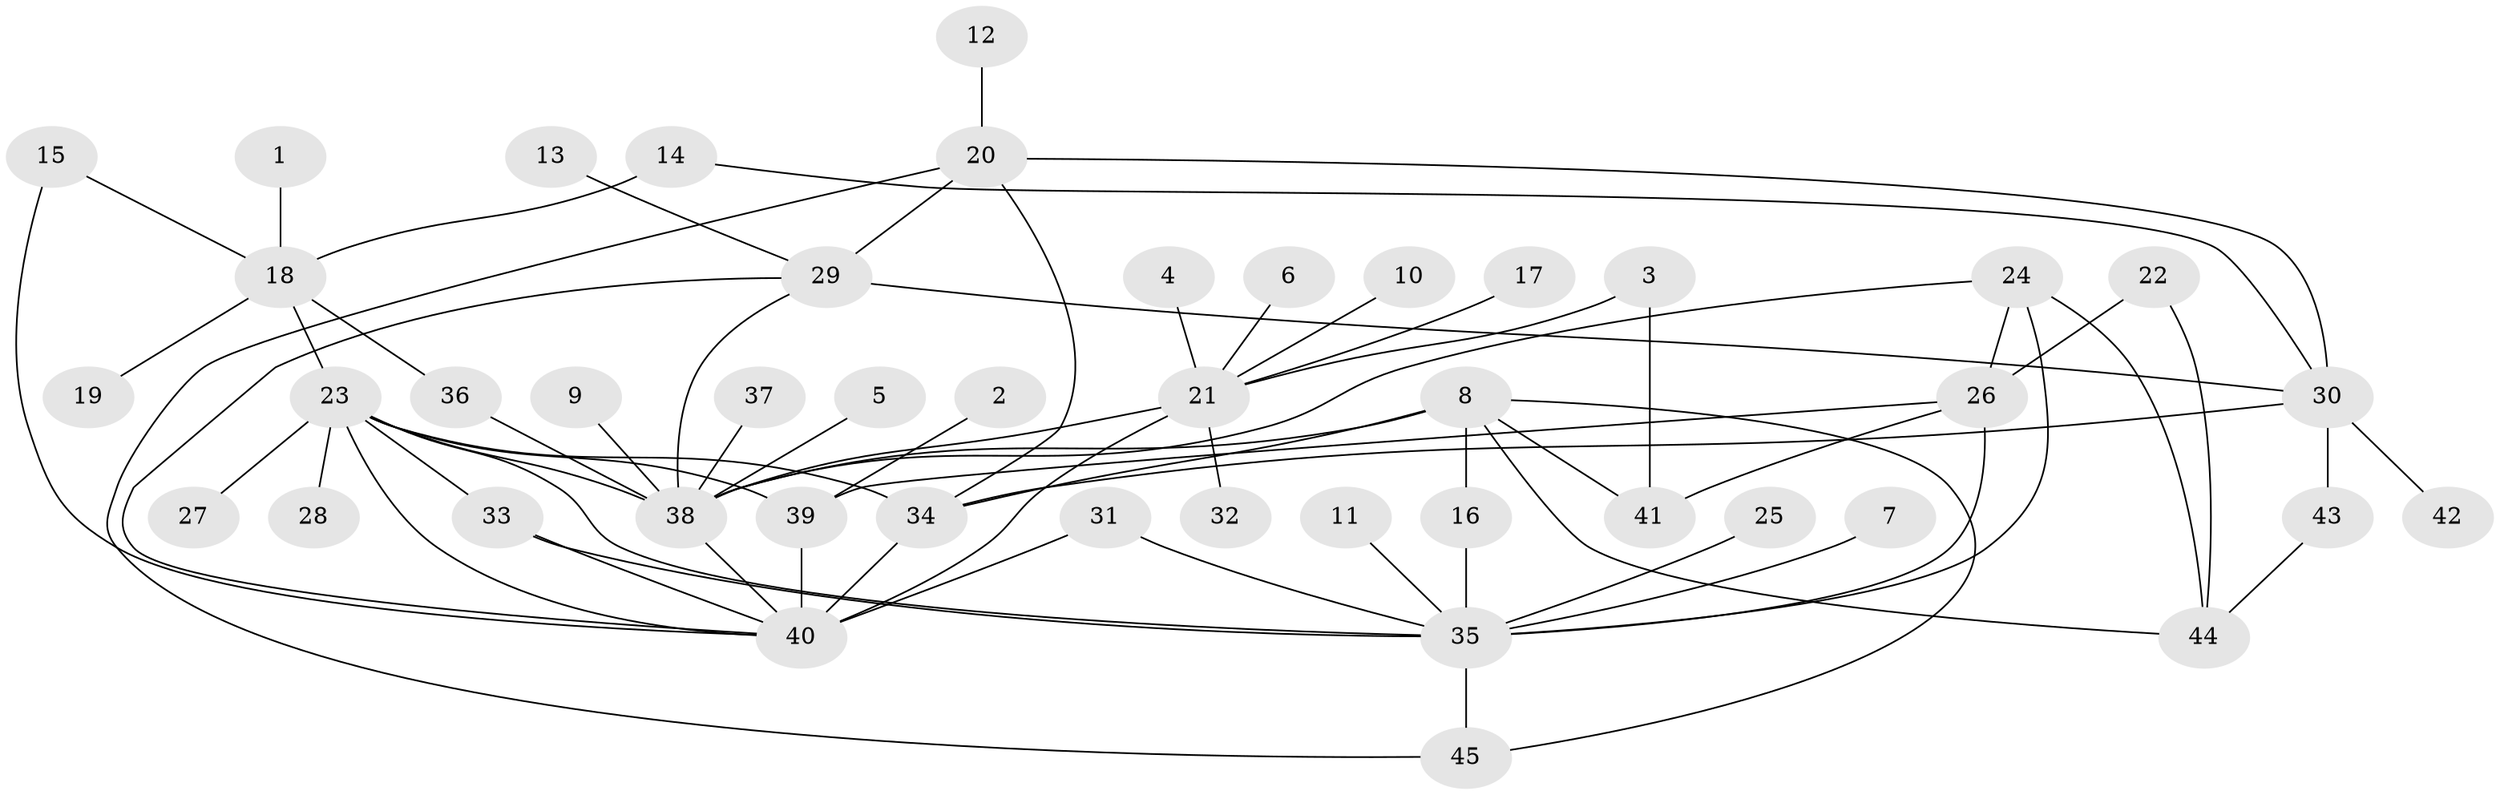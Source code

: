 // original degree distribution, {14: 0.013605442176870748, 1: 0.5714285714285714, 11: 0.013605442176870748, 15: 0.006802721088435374, 7: 0.027210884353741496, 5: 0.034013605442176874, 13: 0.006802721088435374, 9: 0.006802721088435374, 3: 0.10884353741496598, 2: 0.1564625850340136, 10: 0.013605442176870748, 4: 0.04081632653061224}
// Generated by graph-tools (version 1.1) at 2025/36/03/04/25 23:36:45]
// undirected, 45 vertices, 70 edges
graph export_dot {
  node [color=gray90,style=filled];
  1;
  2;
  3;
  4;
  5;
  6;
  7;
  8;
  9;
  10;
  11;
  12;
  13;
  14;
  15;
  16;
  17;
  18;
  19;
  20;
  21;
  22;
  23;
  24;
  25;
  26;
  27;
  28;
  29;
  30;
  31;
  32;
  33;
  34;
  35;
  36;
  37;
  38;
  39;
  40;
  41;
  42;
  43;
  44;
  45;
  1 -- 18 [weight=1.0];
  2 -- 39 [weight=1.0];
  3 -- 21 [weight=1.0];
  3 -- 41 [weight=1.0];
  4 -- 21 [weight=1.0];
  5 -- 38 [weight=1.0];
  6 -- 21 [weight=1.0];
  7 -- 35 [weight=1.0];
  8 -- 16 [weight=1.0];
  8 -- 34 [weight=1.0];
  8 -- 38 [weight=2.0];
  8 -- 41 [weight=1.0];
  8 -- 44 [weight=1.0];
  8 -- 45 [weight=1.0];
  9 -- 38 [weight=1.0];
  10 -- 21 [weight=1.0];
  11 -- 35 [weight=1.0];
  12 -- 20 [weight=1.0];
  13 -- 29 [weight=1.0];
  14 -- 18 [weight=2.0];
  14 -- 30 [weight=1.0];
  15 -- 18 [weight=1.0];
  15 -- 40 [weight=1.0];
  16 -- 35 [weight=1.0];
  17 -- 21 [weight=1.0];
  18 -- 19 [weight=1.0];
  18 -- 23 [weight=2.0];
  18 -- 36 [weight=1.0];
  20 -- 29 [weight=1.0];
  20 -- 30 [weight=1.0];
  20 -- 34 [weight=1.0];
  20 -- 45 [weight=1.0];
  21 -- 32 [weight=1.0];
  21 -- 38 [weight=1.0];
  21 -- 40 [weight=3.0];
  22 -- 26 [weight=1.0];
  22 -- 44 [weight=1.0];
  23 -- 27 [weight=1.0];
  23 -- 28 [weight=1.0];
  23 -- 33 [weight=1.0];
  23 -- 34 [weight=1.0];
  23 -- 35 [weight=1.0];
  23 -- 38 [weight=1.0];
  23 -- 39 [weight=1.0];
  23 -- 40 [weight=1.0];
  24 -- 26 [weight=1.0];
  24 -- 35 [weight=1.0];
  24 -- 38 [weight=1.0];
  24 -- 44 [weight=1.0];
  25 -- 35 [weight=1.0];
  26 -- 35 [weight=1.0];
  26 -- 39 [weight=1.0];
  26 -- 41 [weight=1.0];
  29 -- 30 [weight=2.0];
  29 -- 38 [weight=1.0];
  29 -- 40 [weight=1.0];
  30 -- 34 [weight=1.0];
  30 -- 42 [weight=1.0];
  30 -- 43 [weight=1.0];
  31 -- 35 [weight=1.0];
  31 -- 40 [weight=1.0];
  33 -- 35 [weight=1.0];
  33 -- 40 [weight=1.0];
  34 -- 40 [weight=2.0];
  35 -- 45 [weight=1.0];
  36 -- 38 [weight=1.0];
  37 -- 38 [weight=1.0];
  38 -- 40 [weight=2.0];
  39 -- 40 [weight=1.0];
  43 -- 44 [weight=1.0];
}
